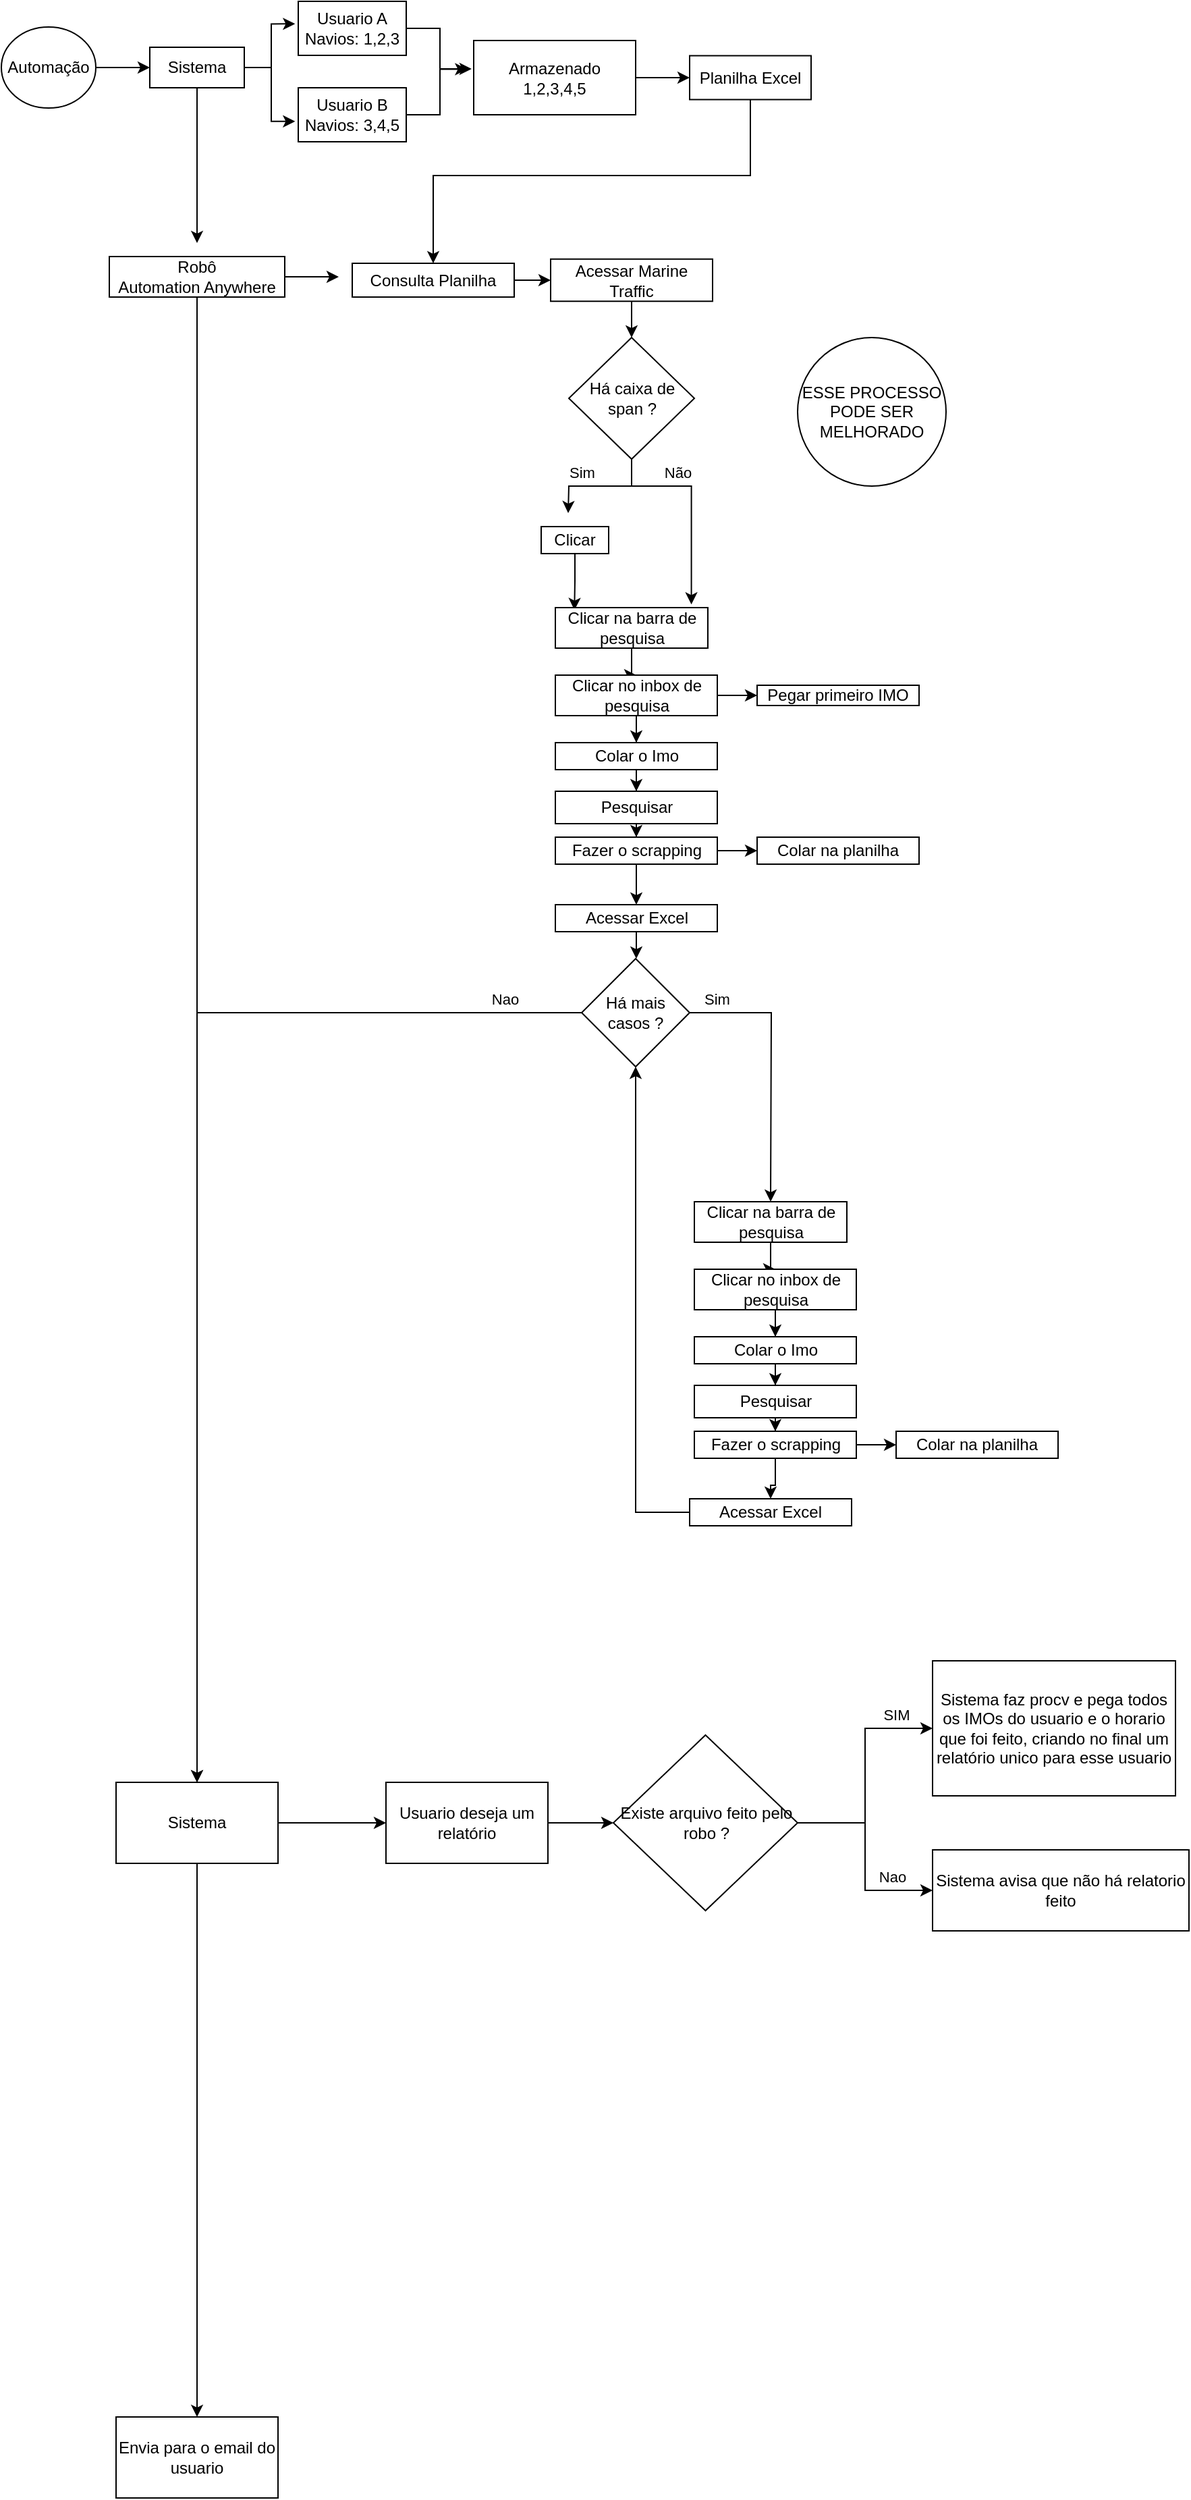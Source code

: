 <mxfile version="21.6.2" type="github">
  <diagram id="C5RBs43oDa-KdzZeNtuy" name="Page-1">
    <mxGraphModel dx="4412" dy="3149" grid="1" gridSize="10" guides="1" tooltips="1" connect="1" arrows="1" fold="1" page="1" pageScale="1" pageWidth="827" pageHeight="1169" math="0" shadow="0">
      <root>
        <mxCell id="WIyWlLk6GJQsqaUBKTNV-0" />
        <mxCell id="WIyWlLk6GJQsqaUBKTNV-1" parent="WIyWlLk6GJQsqaUBKTNV-0" />
        <mxCell id="0k1aMuxoiW48Gd_AHqqn-1" style="edgeStyle=orthogonalEdgeStyle;rounded=0;orthogonalLoop=1;jettySize=auto;html=1;" edge="1" parent="WIyWlLk6GJQsqaUBKTNV-1" source="0k1aMuxoiW48Gd_AHqqn-0" target="0k1aMuxoiW48Gd_AHqqn-2">
          <mxGeometry relative="1" as="geometry">
            <mxPoint x="-700" y="-1120" as="targetPoint" />
          </mxGeometry>
        </mxCell>
        <mxCell id="0k1aMuxoiW48Gd_AHqqn-0" value="Automação" style="ellipse;whiteSpace=wrap;html=1;" vertex="1" parent="WIyWlLk6GJQsqaUBKTNV-1">
          <mxGeometry x="-820" y="-1150" width="70" height="60" as="geometry" />
        </mxCell>
        <mxCell id="0k1aMuxoiW48Gd_AHqqn-4" style="edgeStyle=orthogonalEdgeStyle;rounded=0;orthogonalLoop=1;jettySize=auto;html=1;entryX=-0.029;entryY=0.417;entryDx=0;entryDy=0;entryPerimeter=0;" edge="1" parent="WIyWlLk6GJQsqaUBKTNV-1" source="0k1aMuxoiW48Gd_AHqqn-2" target="0k1aMuxoiW48Gd_AHqqn-5">
          <mxGeometry relative="1" as="geometry">
            <mxPoint x="-600" y="-1120" as="targetPoint" />
          </mxGeometry>
        </mxCell>
        <mxCell id="0k1aMuxoiW48Gd_AHqqn-7" style="edgeStyle=orthogonalEdgeStyle;rounded=0;orthogonalLoop=1;jettySize=auto;html=1;entryX=-0.029;entryY=0.622;entryDx=0;entryDy=0;entryPerimeter=0;" edge="1" parent="WIyWlLk6GJQsqaUBKTNV-1" source="0k1aMuxoiW48Gd_AHqqn-2" target="0k1aMuxoiW48Gd_AHqqn-6">
          <mxGeometry relative="1" as="geometry" />
        </mxCell>
        <mxCell id="0k1aMuxoiW48Gd_AHqqn-16" style="edgeStyle=orthogonalEdgeStyle;rounded=0;orthogonalLoop=1;jettySize=auto;html=1;" edge="1" parent="WIyWlLk6GJQsqaUBKTNV-1" source="0k1aMuxoiW48Gd_AHqqn-2">
          <mxGeometry relative="1" as="geometry">
            <mxPoint x="-675" y="-990" as="targetPoint" />
          </mxGeometry>
        </mxCell>
        <mxCell id="0k1aMuxoiW48Gd_AHqqn-2" value="Sistema" style="rounded=0;whiteSpace=wrap;html=1;" vertex="1" parent="WIyWlLk6GJQsqaUBKTNV-1">
          <mxGeometry x="-710" y="-1135" width="70" height="30" as="geometry" />
        </mxCell>
        <mxCell id="0k1aMuxoiW48Gd_AHqqn-13" style="edgeStyle=orthogonalEdgeStyle;rounded=0;orthogonalLoop=1;jettySize=auto;html=1;entryX=-0.013;entryY=0.382;entryDx=0;entryDy=0;entryPerimeter=0;" edge="1" parent="WIyWlLk6GJQsqaUBKTNV-1" source="0k1aMuxoiW48Gd_AHqqn-5" target="0k1aMuxoiW48Gd_AHqqn-10">
          <mxGeometry relative="1" as="geometry" />
        </mxCell>
        <mxCell id="0k1aMuxoiW48Gd_AHqqn-5" value="&lt;div&gt;Usuario A&lt;/div&gt;&lt;div&gt;Navios: 1,2,3&lt;br&gt;&lt;/div&gt;" style="rounded=0;whiteSpace=wrap;html=1;" vertex="1" parent="WIyWlLk6GJQsqaUBKTNV-1">
          <mxGeometry x="-600" y="-1169" width="80" height="40" as="geometry" />
        </mxCell>
        <mxCell id="0k1aMuxoiW48Gd_AHqqn-9" style="edgeStyle=orthogonalEdgeStyle;rounded=0;orthogonalLoop=1;jettySize=auto;html=1;entryX=-0.04;entryY=0.387;entryDx=0;entryDy=0;entryPerimeter=0;" edge="1" parent="WIyWlLk6GJQsqaUBKTNV-1" source="0k1aMuxoiW48Gd_AHqqn-6" target="0k1aMuxoiW48Gd_AHqqn-10">
          <mxGeometry relative="1" as="geometry">
            <mxPoint x="-460" y="-1080" as="targetPoint" />
          </mxGeometry>
        </mxCell>
        <mxCell id="0k1aMuxoiW48Gd_AHqqn-6" value="&lt;div&gt;Usuario B&lt;/div&gt;&lt;div&gt;Navios: 3,4,5&lt;br&gt;&lt;/div&gt;" style="rounded=0;whiteSpace=wrap;html=1;" vertex="1" parent="WIyWlLk6GJQsqaUBKTNV-1">
          <mxGeometry x="-600" y="-1105" width="80" height="40" as="geometry" />
        </mxCell>
        <mxCell id="0k1aMuxoiW48Gd_AHqqn-14" style="edgeStyle=orthogonalEdgeStyle;rounded=0;orthogonalLoop=1;jettySize=auto;html=1;" edge="1" parent="WIyWlLk6GJQsqaUBKTNV-1" source="0k1aMuxoiW48Gd_AHqqn-10">
          <mxGeometry relative="1" as="geometry">
            <mxPoint x="-310" y="-1112.5" as="targetPoint" />
          </mxGeometry>
        </mxCell>
        <mxCell id="0k1aMuxoiW48Gd_AHqqn-10" value="&lt;div&gt;Armazenado&lt;/div&gt;&lt;div&gt;1,2,3,4,5&lt;br&gt;&lt;/div&gt;" style="rounded=0;whiteSpace=wrap;html=1;" vertex="1" parent="WIyWlLk6GJQsqaUBKTNV-1">
          <mxGeometry x="-470" y="-1140" width="120" height="55" as="geometry" />
        </mxCell>
        <mxCell id="0k1aMuxoiW48Gd_AHqqn-18" style="edgeStyle=orthogonalEdgeStyle;rounded=0;orthogonalLoop=1;jettySize=auto;html=1;entryX=0.5;entryY=0;entryDx=0;entryDy=0;" edge="1" parent="WIyWlLk6GJQsqaUBKTNV-1" source="0k1aMuxoiW48Gd_AHqqn-15" target="0k1aMuxoiW48Gd_AHqqn-20">
          <mxGeometry relative="1" as="geometry">
            <mxPoint x="-600" y="-1000" as="targetPoint" />
            <Array as="points">
              <mxPoint x="-265" y="-1040" />
              <mxPoint x="-500" y="-1040" />
            </Array>
          </mxGeometry>
        </mxCell>
        <mxCell id="0k1aMuxoiW48Gd_AHqqn-15" value="Planilha Excel" style="rounded=0;whiteSpace=wrap;html=1;" vertex="1" parent="WIyWlLk6GJQsqaUBKTNV-1">
          <mxGeometry x="-310" y="-1128.75" width="90" height="32.5" as="geometry" />
        </mxCell>
        <mxCell id="0k1aMuxoiW48Gd_AHqqn-19" style="edgeStyle=orthogonalEdgeStyle;rounded=0;orthogonalLoop=1;jettySize=auto;html=1;" edge="1" parent="WIyWlLk6GJQsqaUBKTNV-1" source="0k1aMuxoiW48Gd_AHqqn-17">
          <mxGeometry relative="1" as="geometry">
            <mxPoint x="-570" y="-965" as="targetPoint" />
          </mxGeometry>
        </mxCell>
        <mxCell id="0k1aMuxoiW48Gd_AHqqn-65" value="" style="edgeStyle=orthogonalEdgeStyle;rounded=0;orthogonalLoop=1;jettySize=auto;html=1;" edge="1" parent="WIyWlLk6GJQsqaUBKTNV-1" source="0k1aMuxoiW48Gd_AHqqn-17" target="0k1aMuxoiW48Gd_AHqqn-64">
          <mxGeometry relative="1" as="geometry" />
        </mxCell>
        <mxCell id="0k1aMuxoiW48Gd_AHqqn-17" value="&lt;div&gt;Robô &lt;br&gt;&lt;/div&gt;&lt;div&gt;Automation Anywhere&lt;/div&gt;" style="rounded=0;whiteSpace=wrap;html=1;" vertex="1" parent="WIyWlLk6GJQsqaUBKTNV-1">
          <mxGeometry x="-740" y="-980" width="130" height="30" as="geometry" />
        </mxCell>
        <mxCell id="0k1aMuxoiW48Gd_AHqqn-22" value="" style="edgeStyle=orthogonalEdgeStyle;rounded=0;orthogonalLoop=1;jettySize=auto;html=1;" edge="1" parent="WIyWlLk6GJQsqaUBKTNV-1" source="0k1aMuxoiW48Gd_AHqqn-20" target="0k1aMuxoiW48Gd_AHqqn-21">
          <mxGeometry relative="1" as="geometry" />
        </mxCell>
        <mxCell id="0k1aMuxoiW48Gd_AHqqn-20" value="Consulta Planilha" style="rounded=0;whiteSpace=wrap;html=1;" vertex="1" parent="WIyWlLk6GJQsqaUBKTNV-1">
          <mxGeometry x="-560" y="-975" width="120" height="25" as="geometry" />
        </mxCell>
        <mxCell id="0k1aMuxoiW48Gd_AHqqn-26" style="edgeStyle=orthogonalEdgeStyle;rounded=0;orthogonalLoop=1;jettySize=auto;html=1;entryX=0.5;entryY=0;entryDx=0;entryDy=0;" edge="1" parent="WIyWlLk6GJQsqaUBKTNV-1" source="0k1aMuxoiW48Gd_AHqqn-21" target="0k1aMuxoiW48Gd_AHqqn-25">
          <mxGeometry relative="1" as="geometry" />
        </mxCell>
        <mxCell id="0k1aMuxoiW48Gd_AHqqn-21" value="Acessar Marine Traffic" style="whiteSpace=wrap;html=1;rounded=0;" vertex="1" parent="WIyWlLk6GJQsqaUBKTNV-1">
          <mxGeometry x="-413" y="-978.12" width="120" height="31.25" as="geometry" />
        </mxCell>
        <mxCell id="0k1aMuxoiW48Gd_AHqqn-28" style="edgeStyle=orthogonalEdgeStyle;rounded=0;orthogonalLoop=1;jettySize=auto;html=1;entryX=0.892;entryY=-0.078;entryDx=0;entryDy=0;entryPerimeter=0;" edge="1" parent="WIyWlLk6GJQsqaUBKTNV-1" source="0k1aMuxoiW48Gd_AHqqn-25" target="0k1aMuxoiW48Gd_AHqqn-34">
          <mxGeometry relative="1" as="geometry">
            <mxPoint x="-310.0" y="-790" as="targetPoint" />
            <Array as="points">
              <mxPoint x="-353" y="-810" />
              <mxPoint x="-309" y="-810" />
            </Array>
          </mxGeometry>
        </mxCell>
        <mxCell id="0k1aMuxoiW48Gd_AHqqn-30" value="&lt;div&gt;Não&lt;/div&gt;" style="edgeLabel;html=1;align=center;verticalAlign=middle;resizable=0;points=[];" vertex="1" connectable="0" parent="0k1aMuxoiW48Gd_AHqqn-28">
          <mxGeometry x="0.321" y="-3" relative="1" as="geometry">
            <mxPoint x="-8" y="-46" as="offset" />
          </mxGeometry>
        </mxCell>
        <mxCell id="0k1aMuxoiW48Gd_AHqqn-29" style="edgeStyle=orthogonalEdgeStyle;rounded=0;orthogonalLoop=1;jettySize=auto;html=1;" edge="1" parent="WIyWlLk6GJQsqaUBKTNV-1" source="0k1aMuxoiW48Gd_AHqqn-25">
          <mxGeometry relative="1" as="geometry">
            <mxPoint x="-400" y="-790" as="targetPoint" />
          </mxGeometry>
        </mxCell>
        <mxCell id="0k1aMuxoiW48Gd_AHqqn-32" value="&lt;div&gt;Sim&lt;/div&gt;" style="edgeLabel;html=1;align=center;verticalAlign=middle;resizable=0;points=[];" vertex="1" connectable="0" parent="0k1aMuxoiW48Gd_AHqqn-29">
          <mxGeometry x="0.229" y="-1" relative="1" as="geometry">
            <mxPoint x="-4" y="-9" as="offset" />
          </mxGeometry>
        </mxCell>
        <mxCell id="0k1aMuxoiW48Gd_AHqqn-25" value="Há caixa de span ?" style="rhombus;whiteSpace=wrap;html=1;" vertex="1" parent="WIyWlLk6GJQsqaUBKTNV-1">
          <mxGeometry x="-399.5" y="-920" width="93" height="90" as="geometry" />
        </mxCell>
        <mxCell id="0k1aMuxoiW48Gd_AHqqn-35" style="edgeStyle=orthogonalEdgeStyle;rounded=0;orthogonalLoop=1;jettySize=auto;html=1;entryX=0.125;entryY=0.061;entryDx=0;entryDy=0;entryPerimeter=0;" edge="1" parent="WIyWlLk6GJQsqaUBKTNV-1" source="0k1aMuxoiW48Gd_AHqqn-33" target="0k1aMuxoiW48Gd_AHqqn-34">
          <mxGeometry relative="1" as="geometry" />
        </mxCell>
        <mxCell id="0k1aMuxoiW48Gd_AHqqn-33" value="Clicar" style="rounded=0;whiteSpace=wrap;html=1;" vertex="1" parent="WIyWlLk6GJQsqaUBKTNV-1">
          <mxGeometry x="-420" y="-780" width="50" height="20" as="geometry" />
        </mxCell>
        <mxCell id="0k1aMuxoiW48Gd_AHqqn-37" value="" style="edgeStyle=orthogonalEdgeStyle;rounded=0;orthogonalLoop=1;jettySize=auto;html=1;" edge="1" parent="WIyWlLk6GJQsqaUBKTNV-1" source="0k1aMuxoiW48Gd_AHqqn-34" target="0k1aMuxoiW48Gd_AHqqn-36">
          <mxGeometry relative="1" as="geometry" />
        </mxCell>
        <mxCell id="0k1aMuxoiW48Gd_AHqqn-34" value="Clicar na barra de pesquisa" style="rounded=0;whiteSpace=wrap;html=1;" vertex="1" parent="WIyWlLk6GJQsqaUBKTNV-1">
          <mxGeometry x="-409.5" y="-720" width="113" height="30" as="geometry" />
        </mxCell>
        <mxCell id="0k1aMuxoiW48Gd_AHqqn-41" value="" style="edgeStyle=orthogonalEdgeStyle;rounded=0;orthogonalLoop=1;jettySize=auto;html=1;" edge="1" parent="WIyWlLk6GJQsqaUBKTNV-1" source="0k1aMuxoiW48Gd_AHqqn-36" target="0k1aMuxoiW48Gd_AHqqn-40">
          <mxGeometry relative="1" as="geometry" />
        </mxCell>
        <mxCell id="0k1aMuxoiW48Gd_AHqqn-47" value="" style="edgeStyle=orthogonalEdgeStyle;rounded=0;orthogonalLoop=1;jettySize=auto;html=1;" edge="1" parent="WIyWlLk6GJQsqaUBKTNV-1" source="0k1aMuxoiW48Gd_AHqqn-36" target="0k1aMuxoiW48Gd_AHqqn-46">
          <mxGeometry relative="1" as="geometry" />
        </mxCell>
        <mxCell id="0k1aMuxoiW48Gd_AHqqn-36" value="Clicar no inbox de pesquisa" style="whiteSpace=wrap;html=1;rounded=0;" vertex="1" parent="WIyWlLk6GJQsqaUBKTNV-1">
          <mxGeometry x="-409.5" y="-670" width="120" height="30" as="geometry" />
        </mxCell>
        <mxCell id="0k1aMuxoiW48Gd_AHqqn-43" value="" style="edgeStyle=orthogonalEdgeStyle;rounded=0;orthogonalLoop=1;jettySize=auto;html=1;" edge="1" parent="WIyWlLk6GJQsqaUBKTNV-1" source="0k1aMuxoiW48Gd_AHqqn-40" target="0k1aMuxoiW48Gd_AHqqn-42">
          <mxGeometry relative="1" as="geometry" />
        </mxCell>
        <mxCell id="0k1aMuxoiW48Gd_AHqqn-40" value="Colar o Imo" style="whiteSpace=wrap;html=1;rounded=0;" vertex="1" parent="WIyWlLk6GJQsqaUBKTNV-1">
          <mxGeometry x="-409.5" y="-620" width="120" height="20" as="geometry" />
        </mxCell>
        <mxCell id="0k1aMuxoiW48Gd_AHqqn-45" value="" style="edgeStyle=orthogonalEdgeStyle;rounded=0;orthogonalLoop=1;jettySize=auto;html=1;" edge="1" parent="WIyWlLk6GJQsqaUBKTNV-1" source="0k1aMuxoiW48Gd_AHqqn-42" target="0k1aMuxoiW48Gd_AHqqn-44">
          <mxGeometry relative="1" as="geometry" />
        </mxCell>
        <mxCell id="0k1aMuxoiW48Gd_AHqqn-42" value="Pesquisar" style="whiteSpace=wrap;html=1;rounded=0;" vertex="1" parent="WIyWlLk6GJQsqaUBKTNV-1">
          <mxGeometry x="-409.5" y="-584" width="120" height="24" as="geometry" />
        </mxCell>
        <mxCell id="0k1aMuxoiW48Gd_AHqqn-53" value="" style="edgeStyle=orthogonalEdgeStyle;rounded=0;orthogonalLoop=1;jettySize=auto;html=1;" edge="1" parent="WIyWlLk6GJQsqaUBKTNV-1" source="0k1aMuxoiW48Gd_AHqqn-44" target="0k1aMuxoiW48Gd_AHqqn-52">
          <mxGeometry relative="1" as="geometry" />
        </mxCell>
        <mxCell id="0k1aMuxoiW48Gd_AHqqn-57" value="" style="edgeStyle=orthogonalEdgeStyle;rounded=0;orthogonalLoop=1;jettySize=auto;html=1;" edge="1" parent="WIyWlLk6GJQsqaUBKTNV-1" source="0k1aMuxoiW48Gd_AHqqn-44" target="0k1aMuxoiW48Gd_AHqqn-56">
          <mxGeometry relative="1" as="geometry" />
        </mxCell>
        <mxCell id="0k1aMuxoiW48Gd_AHqqn-44" value="Fazer o scrapping" style="whiteSpace=wrap;html=1;rounded=0;" vertex="1" parent="WIyWlLk6GJQsqaUBKTNV-1">
          <mxGeometry x="-409.5" y="-550" width="120" height="20" as="geometry" />
        </mxCell>
        <mxCell id="0k1aMuxoiW48Gd_AHqqn-46" value="Pegar primeiro IMO" style="whiteSpace=wrap;html=1;rounded=0;" vertex="1" parent="WIyWlLk6GJQsqaUBKTNV-1">
          <mxGeometry x="-260" y="-662.5" width="120" height="15" as="geometry" />
        </mxCell>
        <mxCell id="0k1aMuxoiW48Gd_AHqqn-49" value="ESSE PROCESSO PODE SER MELHORADO" style="ellipse;whiteSpace=wrap;html=1;aspect=fixed;" vertex="1" parent="WIyWlLk6GJQsqaUBKTNV-1">
          <mxGeometry x="-230" y="-920" width="110" height="110" as="geometry" />
        </mxCell>
        <mxCell id="0k1aMuxoiW48Gd_AHqqn-52" value="Colar na planilha" style="whiteSpace=wrap;html=1;rounded=0;" vertex="1" parent="WIyWlLk6GJQsqaUBKTNV-1">
          <mxGeometry x="-260" y="-550" width="120" height="20" as="geometry" />
        </mxCell>
        <mxCell id="0k1aMuxoiW48Gd_AHqqn-59" value="" style="edgeStyle=orthogonalEdgeStyle;rounded=0;orthogonalLoop=1;jettySize=auto;html=1;" edge="1" parent="WIyWlLk6GJQsqaUBKTNV-1" source="0k1aMuxoiW48Gd_AHqqn-56" target="0k1aMuxoiW48Gd_AHqqn-58">
          <mxGeometry relative="1" as="geometry" />
        </mxCell>
        <mxCell id="0k1aMuxoiW48Gd_AHqqn-56" value="Acessar Excel" style="whiteSpace=wrap;html=1;rounded=0;" vertex="1" parent="WIyWlLk6GJQsqaUBKTNV-1">
          <mxGeometry x="-409.5" y="-500" width="120" height="20" as="geometry" />
        </mxCell>
        <mxCell id="0k1aMuxoiW48Gd_AHqqn-61" value="" style="edgeStyle=orthogonalEdgeStyle;rounded=0;orthogonalLoop=1;jettySize=auto;html=1;" edge="1" parent="WIyWlLk6GJQsqaUBKTNV-1" source="0k1aMuxoiW48Gd_AHqqn-58">
          <mxGeometry relative="1" as="geometry">
            <mxPoint x="-250.0" y="-280" as="targetPoint" />
          </mxGeometry>
        </mxCell>
        <mxCell id="0k1aMuxoiW48Gd_AHqqn-91" value="Sim" style="edgeLabel;html=1;align=center;verticalAlign=middle;resizable=0;points=[];" vertex="1" connectable="0" parent="0k1aMuxoiW48Gd_AHqqn-61">
          <mxGeometry x="-0.664" y="2" relative="1" as="geometry">
            <mxPoint x="-14" y="-8" as="offset" />
          </mxGeometry>
        </mxCell>
        <mxCell id="0k1aMuxoiW48Gd_AHqqn-63" value="" style="edgeStyle=orthogonalEdgeStyle;rounded=0;orthogonalLoop=1;jettySize=auto;html=1;" edge="1" parent="WIyWlLk6GJQsqaUBKTNV-1" source="0k1aMuxoiW48Gd_AHqqn-58" target="0k1aMuxoiW48Gd_AHqqn-64">
          <mxGeometry relative="1" as="geometry">
            <mxPoint x="-450.0" y="-340" as="targetPoint" />
          </mxGeometry>
        </mxCell>
        <mxCell id="0k1aMuxoiW48Gd_AHqqn-92" value="Nao" style="edgeLabel;html=1;align=center;verticalAlign=middle;resizable=0;points=[];" vertex="1" connectable="0" parent="0k1aMuxoiW48Gd_AHqqn-63">
          <mxGeometry x="-0.862" y="-5" relative="1" as="geometry">
            <mxPoint x="2" y="-5" as="offset" />
          </mxGeometry>
        </mxCell>
        <mxCell id="0k1aMuxoiW48Gd_AHqqn-58" value="Há mais casos ?" style="rhombus;whiteSpace=wrap;html=1;rounded=0;" vertex="1" parent="WIyWlLk6GJQsqaUBKTNV-1">
          <mxGeometry x="-390" y="-460" width="80" height="80" as="geometry" />
        </mxCell>
        <mxCell id="0k1aMuxoiW48Gd_AHqqn-94" value="" style="edgeStyle=orthogonalEdgeStyle;rounded=0;orthogonalLoop=1;jettySize=auto;html=1;" edge="1" parent="WIyWlLk6GJQsqaUBKTNV-1" source="0k1aMuxoiW48Gd_AHqqn-64" target="0k1aMuxoiW48Gd_AHqqn-93">
          <mxGeometry relative="1" as="geometry" />
        </mxCell>
        <mxCell id="0k1aMuxoiW48Gd_AHqqn-104" value="" style="edgeStyle=orthogonalEdgeStyle;rounded=0;orthogonalLoop=1;jettySize=auto;html=1;" edge="1" parent="WIyWlLk6GJQsqaUBKTNV-1" source="0k1aMuxoiW48Gd_AHqqn-64" target="0k1aMuxoiW48Gd_AHqqn-103">
          <mxGeometry relative="1" as="geometry" />
        </mxCell>
        <mxCell id="0k1aMuxoiW48Gd_AHqqn-64" value="Sistema" style="whiteSpace=wrap;html=1;rounded=0;" vertex="1" parent="WIyWlLk6GJQsqaUBKTNV-1">
          <mxGeometry x="-735" y="150" width="120" height="60" as="geometry" />
        </mxCell>
        <mxCell id="0k1aMuxoiW48Gd_AHqqn-80" style="edgeStyle=orthogonalEdgeStyle;rounded=0;orthogonalLoop=1;jettySize=auto;html=1;" edge="1" parent="WIyWlLk6GJQsqaUBKTNV-1" source="0k1aMuxoiW48Gd_AHqqn-72" target="0k1aMuxoiW48Gd_AHqqn-73">
          <mxGeometry relative="1" as="geometry" />
        </mxCell>
        <mxCell id="0k1aMuxoiW48Gd_AHqqn-72" value="Clicar na barra de pesquisa" style="rounded=0;whiteSpace=wrap;html=1;" vertex="1" parent="WIyWlLk6GJQsqaUBKTNV-1">
          <mxGeometry x="-306.5" y="-280" width="113" height="30" as="geometry" />
        </mxCell>
        <mxCell id="0k1aMuxoiW48Gd_AHqqn-81" style="edgeStyle=orthogonalEdgeStyle;rounded=0;orthogonalLoop=1;jettySize=auto;html=1;entryX=0.5;entryY=0;entryDx=0;entryDy=0;" edge="1" parent="WIyWlLk6GJQsqaUBKTNV-1" source="0k1aMuxoiW48Gd_AHqqn-73" target="0k1aMuxoiW48Gd_AHqqn-74">
          <mxGeometry relative="1" as="geometry" />
        </mxCell>
        <mxCell id="0k1aMuxoiW48Gd_AHqqn-73" value="Clicar no inbox de pesquisa" style="whiteSpace=wrap;html=1;rounded=0;" vertex="1" parent="WIyWlLk6GJQsqaUBKTNV-1">
          <mxGeometry x="-306.5" y="-230" width="120" height="30" as="geometry" />
        </mxCell>
        <mxCell id="0k1aMuxoiW48Gd_AHqqn-82" style="edgeStyle=orthogonalEdgeStyle;rounded=0;orthogonalLoop=1;jettySize=auto;html=1;entryX=0.5;entryY=0;entryDx=0;entryDy=0;" edge="1" parent="WIyWlLk6GJQsqaUBKTNV-1" source="0k1aMuxoiW48Gd_AHqqn-74" target="0k1aMuxoiW48Gd_AHqqn-75">
          <mxGeometry relative="1" as="geometry" />
        </mxCell>
        <mxCell id="0k1aMuxoiW48Gd_AHqqn-74" value="Colar o Imo" style="whiteSpace=wrap;html=1;rounded=0;" vertex="1" parent="WIyWlLk6GJQsqaUBKTNV-1">
          <mxGeometry x="-306.5" y="-180" width="120" height="20" as="geometry" />
        </mxCell>
        <mxCell id="0k1aMuxoiW48Gd_AHqqn-83" style="edgeStyle=orthogonalEdgeStyle;rounded=0;orthogonalLoop=1;jettySize=auto;html=1;entryX=0.5;entryY=0;entryDx=0;entryDy=0;" edge="1" parent="WIyWlLk6GJQsqaUBKTNV-1" source="0k1aMuxoiW48Gd_AHqqn-75" target="0k1aMuxoiW48Gd_AHqqn-76">
          <mxGeometry relative="1" as="geometry" />
        </mxCell>
        <mxCell id="0k1aMuxoiW48Gd_AHqqn-75" value="Pesquisar" style="whiteSpace=wrap;html=1;rounded=0;" vertex="1" parent="WIyWlLk6GJQsqaUBKTNV-1">
          <mxGeometry x="-306.5" y="-144" width="120" height="24" as="geometry" />
        </mxCell>
        <mxCell id="0k1aMuxoiW48Gd_AHqqn-84" style="edgeStyle=orthogonalEdgeStyle;rounded=0;orthogonalLoop=1;jettySize=auto;html=1;" edge="1" parent="WIyWlLk6GJQsqaUBKTNV-1" source="0k1aMuxoiW48Gd_AHqqn-76" target="0k1aMuxoiW48Gd_AHqqn-77">
          <mxGeometry relative="1" as="geometry" />
        </mxCell>
        <mxCell id="0k1aMuxoiW48Gd_AHqqn-88" style="edgeStyle=orthogonalEdgeStyle;rounded=0;orthogonalLoop=1;jettySize=auto;html=1;" edge="1" parent="WIyWlLk6GJQsqaUBKTNV-1" source="0k1aMuxoiW48Gd_AHqqn-76" target="0k1aMuxoiW48Gd_AHqqn-87">
          <mxGeometry relative="1" as="geometry" />
        </mxCell>
        <mxCell id="0k1aMuxoiW48Gd_AHqqn-76" value="Fazer o scrapping" style="whiteSpace=wrap;html=1;rounded=0;" vertex="1" parent="WIyWlLk6GJQsqaUBKTNV-1">
          <mxGeometry x="-306.5" y="-110" width="120" height="20" as="geometry" />
        </mxCell>
        <mxCell id="0k1aMuxoiW48Gd_AHqqn-77" value="Colar na planilha" style="whiteSpace=wrap;html=1;rounded=0;" vertex="1" parent="WIyWlLk6GJQsqaUBKTNV-1">
          <mxGeometry x="-157" y="-110" width="120" height="20" as="geometry" />
        </mxCell>
        <mxCell id="0k1aMuxoiW48Gd_AHqqn-90" style="edgeStyle=orthogonalEdgeStyle;rounded=0;orthogonalLoop=1;jettySize=auto;html=1;" edge="1" parent="WIyWlLk6GJQsqaUBKTNV-1" source="0k1aMuxoiW48Gd_AHqqn-87" target="0k1aMuxoiW48Gd_AHqqn-58">
          <mxGeometry relative="1" as="geometry">
            <mxPoint x="-420" y="-380" as="targetPoint" />
            <Array as="points">
              <mxPoint x="-350" y="-50" />
            </Array>
          </mxGeometry>
        </mxCell>
        <mxCell id="0k1aMuxoiW48Gd_AHqqn-87" value="Acessar Excel" style="whiteSpace=wrap;html=1;rounded=0;" vertex="1" parent="WIyWlLk6GJQsqaUBKTNV-1">
          <mxGeometry x="-310" y="-60" width="120" height="20" as="geometry" />
        </mxCell>
        <mxCell id="0k1aMuxoiW48Gd_AHqqn-96" value="" style="edgeStyle=orthogonalEdgeStyle;rounded=0;orthogonalLoop=1;jettySize=auto;html=1;" edge="1" parent="WIyWlLk6GJQsqaUBKTNV-1" source="0k1aMuxoiW48Gd_AHqqn-93" target="0k1aMuxoiW48Gd_AHqqn-95">
          <mxGeometry relative="1" as="geometry" />
        </mxCell>
        <mxCell id="0k1aMuxoiW48Gd_AHqqn-93" value="Usuario deseja um relatório" style="whiteSpace=wrap;html=1;rounded=0;" vertex="1" parent="WIyWlLk6GJQsqaUBKTNV-1">
          <mxGeometry x="-535" y="150" width="120" height="60" as="geometry" />
        </mxCell>
        <mxCell id="0k1aMuxoiW48Gd_AHqqn-98" value="" style="edgeStyle=orthogonalEdgeStyle;rounded=0;orthogonalLoop=1;jettySize=auto;html=1;" edge="1" parent="WIyWlLk6GJQsqaUBKTNV-1" source="0k1aMuxoiW48Gd_AHqqn-95" target="0k1aMuxoiW48Gd_AHqqn-97">
          <mxGeometry relative="1" as="geometry" />
        </mxCell>
        <mxCell id="0k1aMuxoiW48Gd_AHqqn-101" value="SIM" style="edgeLabel;html=1;align=center;verticalAlign=middle;resizable=0;points=[];" vertex="1" connectable="0" parent="0k1aMuxoiW48Gd_AHqqn-98">
          <mxGeometry x="0.649" y="4" relative="1" as="geometry">
            <mxPoint x="3" y="-6" as="offset" />
          </mxGeometry>
        </mxCell>
        <mxCell id="0k1aMuxoiW48Gd_AHqqn-100" value="" style="edgeStyle=orthogonalEdgeStyle;rounded=0;orthogonalLoop=1;jettySize=auto;html=1;" edge="1" parent="WIyWlLk6GJQsqaUBKTNV-1" source="0k1aMuxoiW48Gd_AHqqn-95" target="0k1aMuxoiW48Gd_AHqqn-99">
          <mxGeometry relative="1" as="geometry" />
        </mxCell>
        <mxCell id="0k1aMuxoiW48Gd_AHqqn-102" value="Nao" style="edgeLabel;html=1;align=center;verticalAlign=middle;resizable=0;points=[];" vertex="1" connectable="0" parent="0k1aMuxoiW48Gd_AHqqn-100">
          <mxGeometry x="0.602" y="-1" relative="1" as="geometry">
            <mxPoint y="-11" as="offset" />
          </mxGeometry>
        </mxCell>
        <mxCell id="0k1aMuxoiW48Gd_AHqqn-95" value="Existe arquivo feito pelo robo ?" style="rhombus;whiteSpace=wrap;html=1;rounded=0;" vertex="1" parent="WIyWlLk6GJQsqaUBKTNV-1">
          <mxGeometry x="-366.5" y="115" width="136.5" height="130" as="geometry" />
        </mxCell>
        <mxCell id="0k1aMuxoiW48Gd_AHqqn-97" value="Sistema faz procv e pega todos os IMOs do usuario e o horario que foi feito, criando no final um relatório unico para esse usuario" style="whiteSpace=wrap;html=1;rounded=0;" vertex="1" parent="WIyWlLk6GJQsqaUBKTNV-1">
          <mxGeometry x="-130" y="60" width="180" height="100" as="geometry" />
        </mxCell>
        <mxCell id="0k1aMuxoiW48Gd_AHqqn-99" value="Sistema avisa que não há relatorio feito" style="whiteSpace=wrap;html=1;rounded=0;" vertex="1" parent="WIyWlLk6GJQsqaUBKTNV-1">
          <mxGeometry x="-130" y="200" width="190" height="60" as="geometry" />
        </mxCell>
        <mxCell id="0k1aMuxoiW48Gd_AHqqn-103" value="Envia para o email do usuario" style="whiteSpace=wrap;html=1;rounded=0;" vertex="1" parent="WIyWlLk6GJQsqaUBKTNV-1">
          <mxGeometry x="-735" y="620" width="120" height="60" as="geometry" />
        </mxCell>
      </root>
    </mxGraphModel>
  </diagram>
</mxfile>
